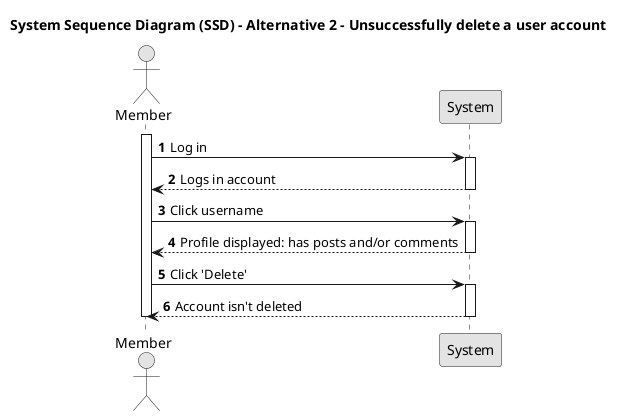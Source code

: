 @startuml SSD1

skinparam monochrome true
skinparam packageStyle rectangle
skinparam shadowing false

title System Sequence Diagram (SSD) - Alternative 2 - Unsuccessfully delete a user account

autonumber

actor "Member" as Member
participant "System" as System

activate Member

    Member -> System: Log in
    activate System

        System --> Member: Logs in account
        deactivate System

    Member -> System: Click username
    activate System

        System --> Member: Profile displayed: has posts and/or comments
        deactivate System

    Member -> System: Click 'Delete'
    activate System

        System --> Member: Account isn't deleted
        deactivate System
    
    deactivate Member

@enduml
 